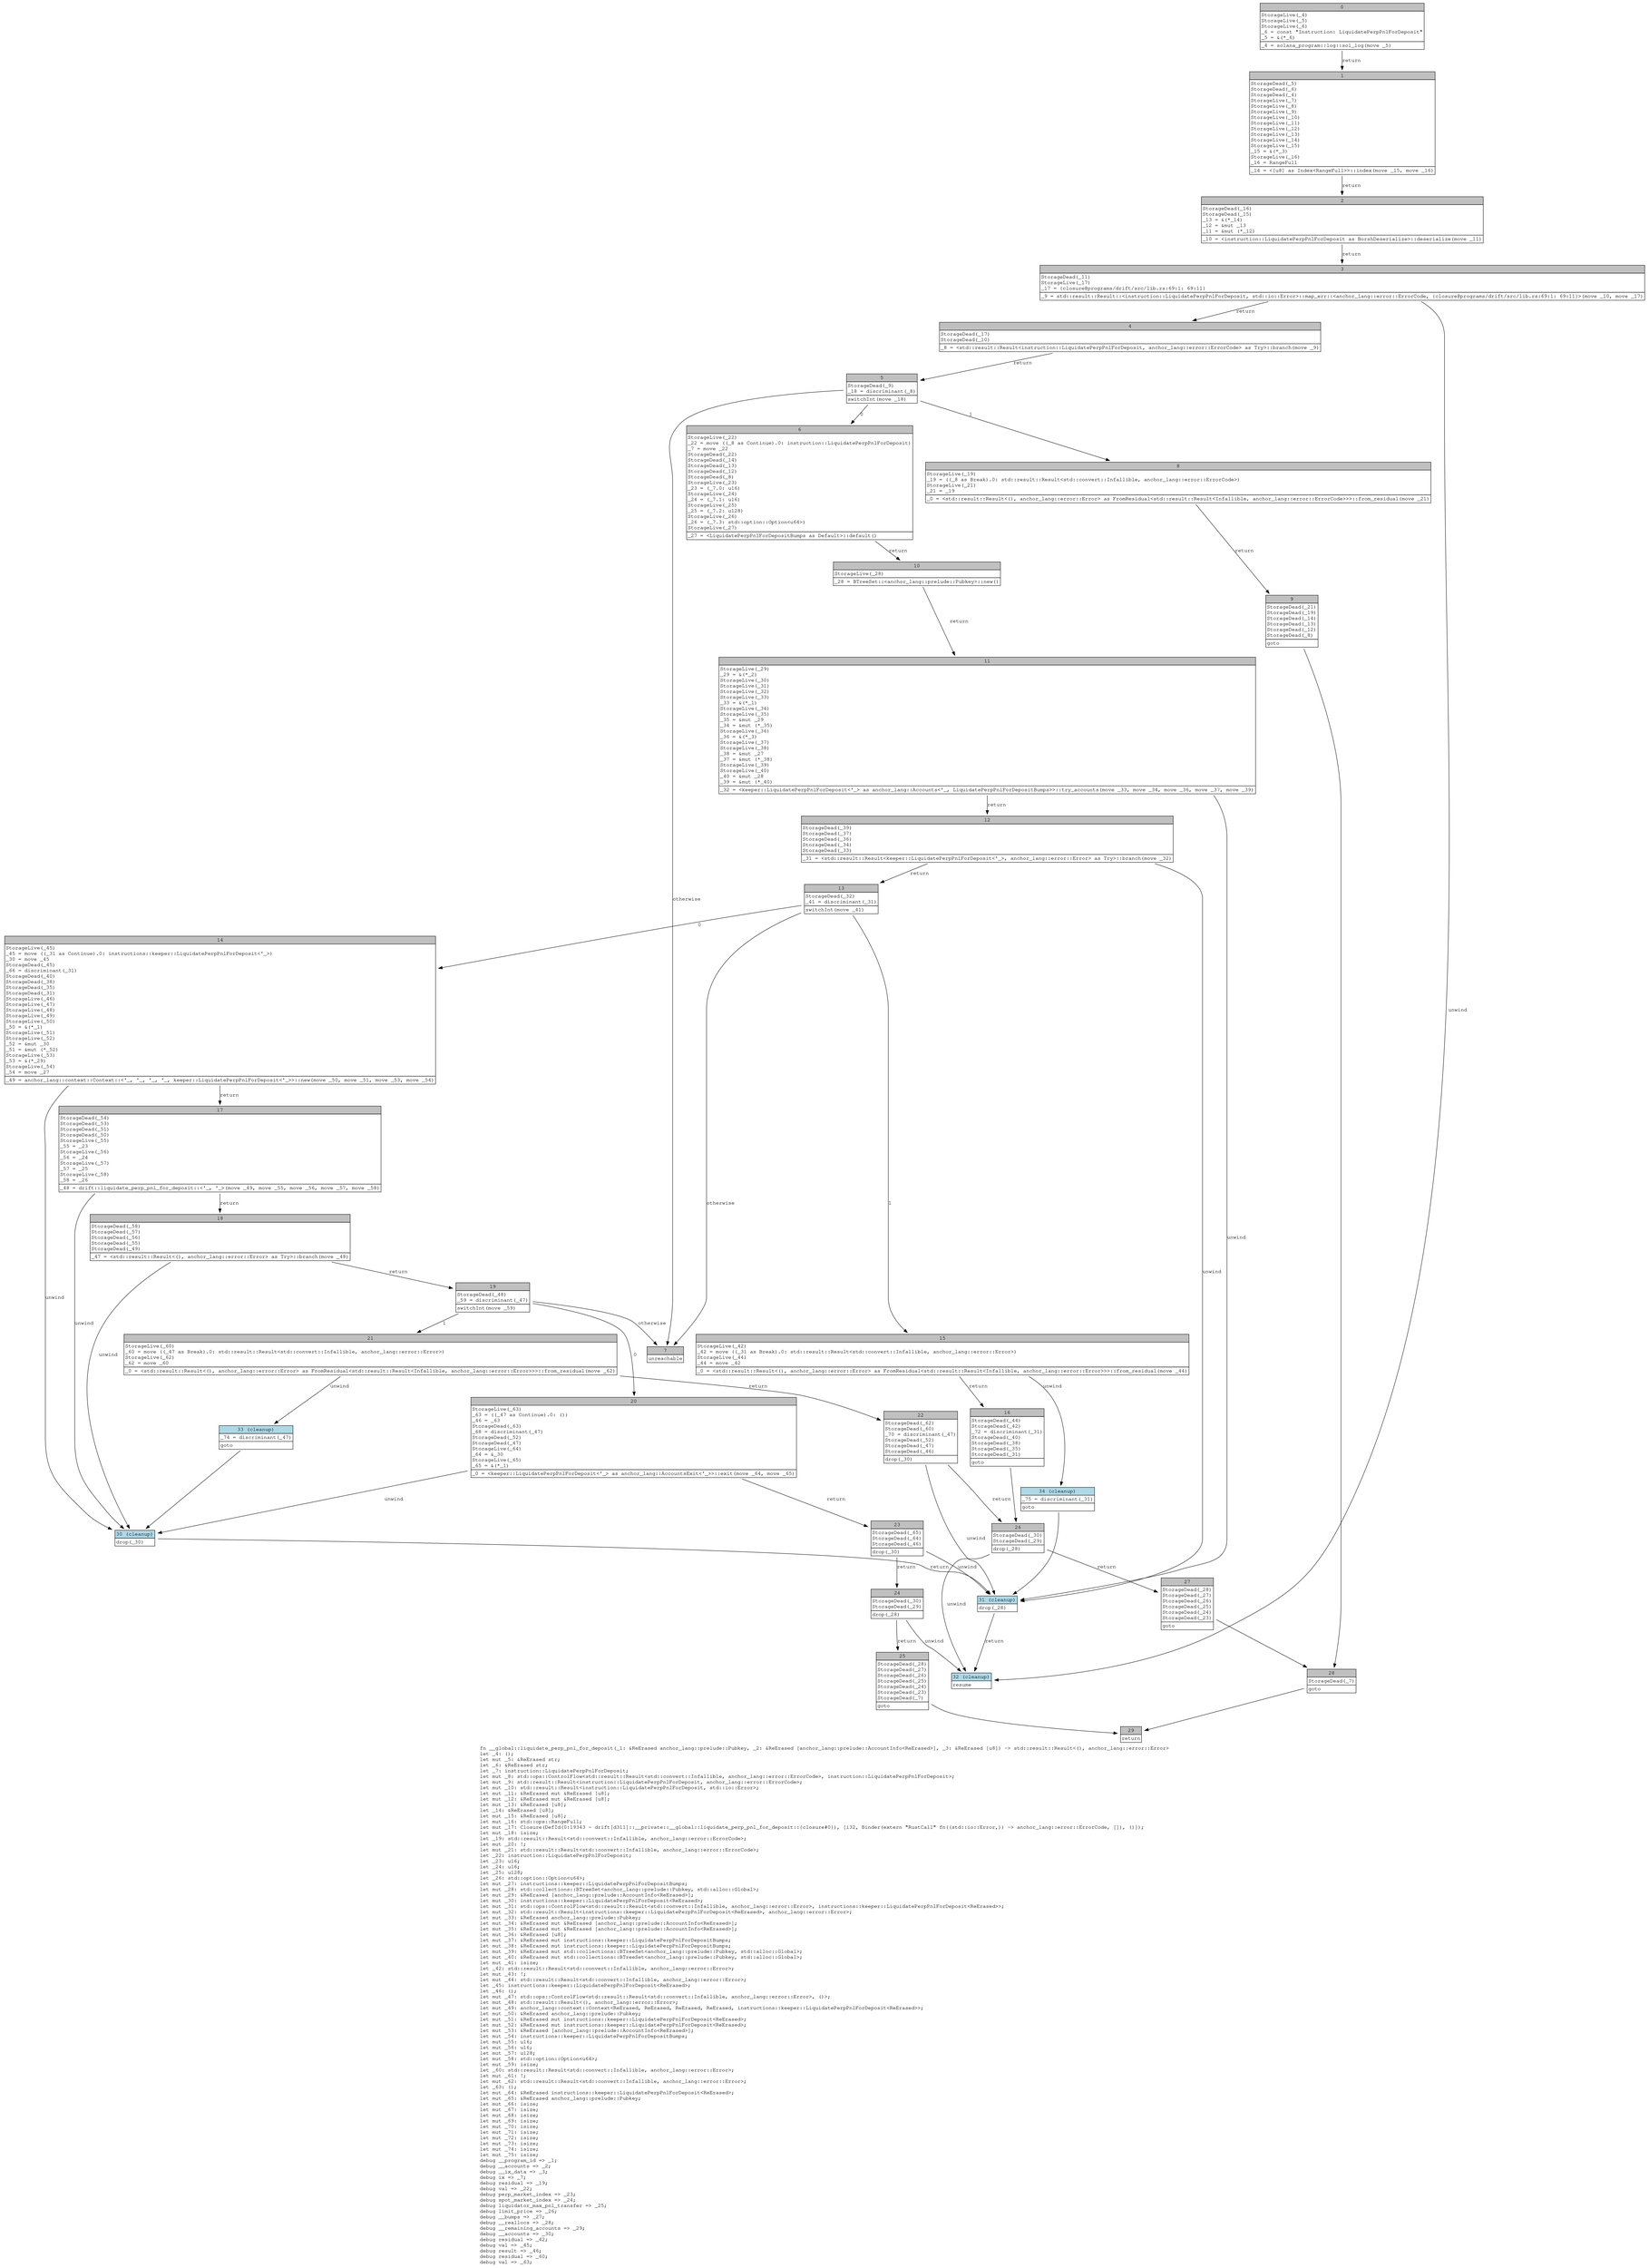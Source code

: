digraph Mir_0_19341 {
    graph [fontname="Courier, monospace"];
    node [fontname="Courier, monospace"];
    edge [fontname="Courier, monospace"];
    label=<fn __global::liquidate_perp_pnl_for_deposit(_1: &amp;ReErased anchor_lang::prelude::Pubkey, _2: &amp;ReErased [anchor_lang::prelude::AccountInfo&lt;ReErased&gt;], _3: &amp;ReErased [u8]) -&gt; std::result::Result&lt;(), anchor_lang::error::Error&gt;<br align="left"/>let _4: ();<br align="left"/>let mut _5: &amp;ReErased str;<br align="left"/>let _6: &amp;ReErased str;<br align="left"/>let _7: instruction::LiquidatePerpPnlForDeposit;<br align="left"/>let mut _8: std::ops::ControlFlow&lt;std::result::Result&lt;std::convert::Infallible, anchor_lang::error::ErrorCode&gt;, instruction::LiquidatePerpPnlForDeposit&gt;;<br align="left"/>let mut _9: std::result::Result&lt;instruction::LiquidatePerpPnlForDeposit, anchor_lang::error::ErrorCode&gt;;<br align="left"/>let mut _10: std::result::Result&lt;instruction::LiquidatePerpPnlForDeposit, std::io::Error&gt;;<br align="left"/>let mut _11: &amp;ReErased mut &amp;ReErased [u8];<br align="left"/>let mut _12: &amp;ReErased mut &amp;ReErased [u8];<br align="left"/>let mut _13: &amp;ReErased [u8];<br align="left"/>let _14: &amp;ReErased [u8];<br align="left"/>let mut _15: &amp;ReErased [u8];<br align="left"/>let mut _16: std::ops::RangeFull;<br align="left"/>let mut _17: Closure(DefId(0:19343 ~ drift[d311]::__private::__global::liquidate_perp_pnl_for_deposit::{closure#0}), [i32, Binder(extern &quot;RustCall&quot; fn((std::io::Error,)) -&gt; anchor_lang::error::ErrorCode, []), ()]);<br align="left"/>let mut _18: isize;<br align="left"/>let _19: std::result::Result&lt;std::convert::Infallible, anchor_lang::error::ErrorCode&gt;;<br align="left"/>let mut _20: !;<br align="left"/>let mut _21: std::result::Result&lt;std::convert::Infallible, anchor_lang::error::ErrorCode&gt;;<br align="left"/>let _22: instruction::LiquidatePerpPnlForDeposit;<br align="left"/>let _23: u16;<br align="left"/>let _24: u16;<br align="left"/>let _25: u128;<br align="left"/>let _26: std::option::Option&lt;u64&gt;;<br align="left"/>let mut _27: instructions::keeper::LiquidatePerpPnlForDepositBumps;<br align="left"/>let mut _28: std::collections::BTreeSet&lt;anchor_lang::prelude::Pubkey, std::alloc::Global&gt;;<br align="left"/>let mut _29: &amp;ReErased [anchor_lang::prelude::AccountInfo&lt;ReErased&gt;];<br align="left"/>let mut _30: instructions::keeper::LiquidatePerpPnlForDeposit&lt;ReErased&gt;;<br align="left"/>let mut _31: std::ops::ControlFlow&lt;std::result::Result&lt;std::convert::Infallible, anchor_lang::error::Error&gt;, instructions::keeper::LiquidatePerpPnlForDeposit&lt;ReErased&gt;&gt;;<br align="left"/>let mut _32: std::result::Result&lt;instructions::keeper::LiquidatePerpPnlForDeposit&lt;ReErased&gt;, anchor_lang::error::Error&gt;;<br align="left"/>let mut _33: &amp;ReErased anchor_lang::prelude::Pubkey;<br align="left"/>let mut _34: &amp;ReErased mut &amp;ReErased [anchor_lang::prelude::AccountInfo&lt;ReErased&gt;];<br align="left"/>let mut _35: &amp;ReErased mut &amp;ReErased [anchor_lang::prelude::AccountInfo&lt;ReErased&gt;];<br align="left"/>let mut _36: &amp;ReErased [u8];<br align="left"/>let mut _37: &amp;ReErased mut instructions::keeper::LiquidatePerpPnlForDepositBumps;<br align="left"/>let mut _38: &amp;ReErased mut instructions::keeper::LiquidatePerpPnlForDepositBumps;<br align="left"/>let mut _39: &amp;ReErased mut std::collections::BTreeSet&lt;anchor_lang::prelude::Pubkey, std::alloc::Global&gt;;<br align="left"/>let mut _40: &amp;ReErased mut std::collections::BTreeSet&lt;anchor_lang::prelude::Pubkey, std::alloc::Global&gt;;<br align="left"/>let mut _41: isize;<br align="left"/>let _42: std::result::Result&lt;std::convert::Infallible, anchor_lang::error::Error&gt;;<br align="left"/>let mut _43: !;<br align="left"/>let mut _44: std::result::Result&lt;std::convert::Infallible, anchor_lang::error::Error&gt;;<br align="left"/>let _45: instructions::keeper::LiquidatePerpPnlForDeposit&lt;ReErased&gt;;<br align="left"/>let _46: ();<br align="left"/>let mut _47: std::ops::ControlFlow&lt;std::result::Result&lt;std::convert::Infallible, anchor_lang::error::Error&gt;, ()&gt;;<br align="left"/>let mut _48: std::result::Result&lt;(), anchor_lang::error::Error&gt;;<br align="left"/>let mut _49: anchor_lang::context::Context&lt;ReErased, ReErased, ReErased, ReErased, instructions::keeper::LiquidatePerpPnlForDeposit&lt;ReErased&gt;&gt;;<br align="left"/>let mut _50: &amp;ReErased anchor_lang::prelude::Pubkey;<br align="left"/>let mut _51: &amp;ReErased mut instructions::keeper::LiquidatePerpPnlForDeposit&lt;ReErased&gt;;<br align="left"/>let mut _52: &amp;ReErased mut instructions::keeper::LiquidatePerpPnlForDeposit&lt;ReErased&gt;;<br align="left"/>let mut _53: &amp;ReErased [anchor_lang::prelude::AccountInfo&lt;ReErased&gt;];<br align="left"/>let mut _54: instructions::keeper::LiquidatePerpPnlForDepositBumps;<br align="left"/>let mut _55: u16;<br align="left"/>let mut _56: u16;<br align="left"/>let mut _57: u128;<br align="left"/>let mut _58: std::option::Option&lt;u64&gt;;<br align="left"/>let mut _59: isize;<br align="left"/>let _60: std::result::Result&lt;std::convert::Infallible, anchor_lang::error::Error&gt;;<br align="left"/>let mut _61: !;<br align="left"/>let mut _62: std::result::Result&lt;std::convert::Infallible, anchor_lang::error::Error&gt;;<br align="left"/>let _63: ();<br align="left"/>let mut _64: &amp;ReErased instructions::keeper::LiquidatePerpPnlForDeposit&lt;ReErased&gt;;<br align="left"/>let mut _65: &amp;ReErased anchor_lang::prelude::Pubkey;<br align="left"/>let mut _66: isize;<br align="left"/>let mut _67: isize;<br align="left"/>let mut _68: isize;<br align="left"/>let mut _69: isize;<br align="left"/>let mut _70: isize;<br align="left"/>let mut _71: isize;<br align="left"/>let mut _72: isize;<br align="left"/>let mut _73: isize;<br align="left"/>let mut _74: isize;<br align="left"/>let mut _75: isize;<br align="left"/>debug __program_id =&gt; _1;<br align="left"/>debug __accounts =&gt; _2;<br align="left"/>debug __ix_data =&gt; _3;<br align="left"/>debug ix =&gt; _7;<br align="left"/>debug residual =&gt; _19;<br align="left"/>debug val =&gt; _22;<br align="left"/>debug perp_market_index =&gt; _23;<br align="left"/>debug spot_market_index =&gt; _24;<br align="left"/>debug liquidator_max_pnl_transfer =&gt; _25;<br align="left"/>debug limit_price =&gt; _26;<br align="left"/>debug __bumps =&gt; _27;<br align="left"/>debug __reallocs =&gt; _28;<br align="left"/>debug __remaining_accounts =&gt; _29;<br align="left"/>debug __accounts =&gt; _30;<br align="left"/>debug residual =&gt; _42;<br align="left"/>debug val =&gt; _45;<br align="left"/>debug result =&gt; _46;<br align="left"/>debug residual =&gt; _60;<br align="left"/>debug val =&gt; _63;<br align="left"/>>;
    bb0__0_19341 [shape="none", label=<<table border="0" cellborder="1" cellspacing="0"><tr><td bgcolor="gray" align="center" colspan="1">0</td></tr><tr><td align="left" balign="left">StorageLive(_4)<br/>StorageLive(_5)<br/>StorageLive(_6)<br/>_6 = const &quot;Instruction: LiquidatePerpPnlForDeposit&quot;<br/>_5 = &amp;(*_6)<br/></td></tr><tr><td align="left">_4 = solana_program::log::sol_log(move _5)</td></tr></table>>];
    bb1__0_19341 [shape="none", label=<<table border="0" cellborder="1" cellspacing="0"><tr><td bgcolor="gray" align="center" colspan="1">1</td></tr><tr><td align="left" balign="left">StorageDead(_5)<br/>StorageDead(_6)<br/>StorageDead(_4)<br/>StorageLive(_7)<br/>StorageLive(_8)<br/>StorageLive(_9)<br/>StorageLive(_10)<br/>StorageLive(_11)<br/>StorageLive(_12)<br/>StorageLive(_13)<br/>StorageLive(_14)<br/>StorageLive(_15)<br/>_15 = &amp;(*_3)<br/>StorageLive(_16)<br/>_16 = RangeFull<br/></td></tr><tr><td align="left">_14 = &lt;[u8] as Index&lt;RangeFull&gt;&gt;::index(move _15, move _16)</td></tr></table>>];
    bb2__0_19341 [shape="none", label=<<table border="0" cellborder="1" cellspacing="0"><tr><td bgcolor="gray" align="center" colspan="1">2</td></tr><tr><td align="left" balign="left">StorageDead(_16)<br/>StorageDead(_15)<br/>_13 = &amp;(*_14)<br/>_12 = &amp;mut _13<br/>_11 = &amp;mut (*_12)<br/></td></tr><tr><td align="left">_10 = &lt;instruction::LiquidatePerpPnlForDeposit as BorshDeserialize&gt;::deserialize(move _11)</td></tr></table>>];
    bb3__0_19341 [shape="none", label=<<table border="0" cellborder="1" cellspacing="0"><tr><td bgcolor="gray" align="center" colspan="1">3</td></tr><tr><td align="left" balign="left">StorageDead(_11)<br/>StorageLive(_17)<br/>_17 = {closure@programs/drift/src/lib.rs:69:1: 69:11}<br/></td></tr><tr><td align="left">_9 = std::result::Result::&lt;instruction::LiquidatePerpPnlForDeposit, std::io::Error&gt;::map_err::&lt;anchor_lang::error::ErrorCode, {closure@programs/drift/src/lib.rs:69:1: 69:11}&gt;(move _10, move _17)</td></tr></table>>];
    bb4__0_19341 [shape="none", label=<<table border="0" cellborder="1" cellspacing="0"><tr><td bgcolor="gray" align="center" colspan="1">4</td></tr><tr><td align="left" balign="left">StorageDead(_17)<br/>StorageDead(_10)<br/></td></tr><tr><td align="left">_8 = &lt;std::result::Result&lt;instruction::LiquidatePerpPnlForDeposit, anchor_lang::error::ErrorCode&gt; as Try&gt;::branch(move _9)</td></tr></table>>];
    bb5__0_19341 [shape="none", label=<<table border="0" cellborder="1" cellspacing="0"><tr><td bgcolor="gray" align="center" colspan="1">5</td></tr><tr><td align="left" balign="left">StorageDead(_9)<br/>_18 = discriminant(_8)<br/></td></tr><tr><td align="left">switchInt(move _18)</td></tr></table>>];
    bb6__0_19341 [shape="none", label=<<table border="0" cellborder="1" cellspacing="0"><tr><td bgcolor="gray" align="center" colspan="1">6</td></tr><tr><td align="left" balign="left">StorageLive(_22)<br/>_22 = move ((_8 as Continue).0: instruction::LiquidatePerpPnlForDeposit)<br/>_7 = move _22<br/>StorageDead(_22)<br/>StorageDead(_14)<br/>StorageDead(_13)<br/>StorageDead(_12)<br/>StorageDead(_8)<br/>StorageLive(_23)<br/>_23 = (_7.0: u16)<br/>StorageLive(_24)<br/>_24 = (_7.1: u16)<br/>StorageLive(_25)<br/>_25 = (_7.2: u128)<br/>StorageLive(_26)<br/>_26 = (_7.3: std::option::Option&lt;u64&gt;)<br/>StorageLive(_27)<br/></td></tr><tr><td align="left">_27 = &lt;LiquidatePerpPnlForDepositBumps as Default&gt;::default()</td></tr></table>>];
    bb7__0_19341 [shape="none", label=<<table border="0" cellborder="1" cellspacing="0"><tr><td bgcolor="gray" align="center" colspan="1">7</td></tr><tr><td align="left">unreachable</td></tr></table>>];
    bb8__0_19341 [shape="none", label=<<table border="0" cellborder="1" cellspacing="0"><tr><td bgcolor="gray" align="center" colspan="1">8</td></tr><tr><td align="left" balign="left">StorageLive(_19)<br/>_19 = ((_8 as Break).0: std::result::Result&lt;std::convert::Infallible, anchor_lang::error::ErrorCode&gt;)<br/>StorageLive(_21)<br/>_21 = _19<br/></td></tr><tr><td align="left">_0 = &lt;std::result::Result&lt;(), anchor_lang::error::Error&gt; as FromResidual&lt;std::result::Result&lt;Infallible, anchor_lang::error::ErrorCode&gt;&gt;&gt;::from_residual(move _21)</td></tr></table>>];
    bb9__0_19341 [shape="none", label=<<table border="0" cellborder="1" cellspacing="0"><tr><td bgcolor="gray" align="center" colspan="1">9</td></tr><tr><td align="left" balign="left">StorageDead(_21)<br/>StorageDead(_19)<br/>StorageDead(_14)<br/>StorageDead(_13)<br/>StorageDead(_12)<br/>StorageDead(_8)<br/></td></tr><tr><td align="left">goto</td></tr></table>>];
    bb10__0_19341 [shape="none", label=<<table border="0" cellborder="1" cellspacing="0"><tr><td bgcolor="gray" align="center" colspan="1">10</td></tr><tr><td align="left" balign="left">StorageLive(_28)<br/></td></tr><tr><td align="left">_28 = BTreeSet::&lt;anchor_lang::prelude::Pubkey&gt;::new()</td></tr></table>>];
    bb11__0_19341 [shape="none", label=<<table border="0" cellborder="1" cellspacing="0"><tr><td bgcolor="gray" align="center" colspan="1">11</td></tr><tr><td align="left" balign="left">StorageLive(_29)<br/>_29 = &amp;(*_2)<br/>StorageLive(_30)<br/>StorageLive(_31)<br/>StorageLive(_32)<br/>StorageLive(_33)<br/>_33 = &amp;(*_1)<br/>StorageLive(_34)<br/>StorageLive(_35)<br/>_35 = &amp;mut _29<br/>_34 = &amp;mut (*_35)<br/>StorageLive(_36)<br/>_36 = &amp;(*_3)<br/>StorageLive(_37)<br/>StorageLive(_38)<br/>_38 = &amp;mut _27<br/>_37 = &amp;mut (*_38)<br/>StorageLive(_39)<br/>StorageLive(_40)<br/>_40 = &amp;mut _28<br/>_39 = &amp;mut (*_40)<br/></td></tr><tr><td align="left">_32 = &lt;keeper::LiquidatePerpPnlForDeposit&lt;'_&gt; as anchor_lang::Accounts&lt;'_, LiquidatePerpPnlForDepositBumps&gt;&gt;::try_accounts(move _33, move _34, move _36, move _37, move _39)</td></tr></table>>];
    bb12__0_19341 [shape="none", label=<<table border="0" cellborder="1" cellspacing="0"><tr><td bgcolor="gray" align="center" colspan="1">12</td></tr><tr><td align="left" balign="left">StorageDead(_39)<br/>StorageDead(_37)<br/>StorageDead(_36)<br/>StorageDead(_34)<br/>StorageDead(_33)<br/></td></tr><tr><td align="left">_31 = &lt;std::result::Result&lt;keeper::LiquidatePerpPnlForDeposit&lt;'_&gt;, anchor_lang::error::Error&gt; as Try&gt;::branch(move _32)</td></tr></table>>];
    bb13__0_19341 [shape="none", label=<<table border="0" cellborder="1" cellspacing="0"><tr><td bgcolor="gray" align="center" colspan="1">13</td></tr><tr><td align="left" balign="left">StorageDead(_32)<br/>_41 = discriminant(_31)<br/></td></tr><tr><td align="left">switchInt(move _41)</td></tr></table>>];
    bb14__0_19341 [shape="none", label=<<table border="0" cellborder="1" cellspacing="0"><tr><td bgcolor="gray" align="center" colspan="1">14</td></tr><tr><td align="left" balign="left">StorageLive(_45)<br/>_45 = move ((_31 as Continue).0: instructions::keeper::LiquidatePerpPnlForDeposit&lt;'_&gt;)<br/>_30 = move _45<br/>StorageDead(_45)<br/>_66 = discriminant(_31)<br/>StorageDead(_40)<br/>StorageDead(_38)<br/>StorageDead(_35)<br/>StorageDead(_31)<br/>StorageLive(_46)<br/>StorageLive(_47)<br/>StorageLive(_48)<br/>StorageLive(_49)<br/>StorageLive(_50)<br/>_50 = &amp;(*_1)<br/>StorageLive(_51)<br/>StorageLive(_52)<br/>_52 = &amp;mut _30<br/>_51 = &amp;mut (*_52)<br/>StorageLive(_53)<br/>_53 = &amp;(*_29)<br/>StorageLive(_54)<br/>_54 = move _27<br/></td></tr><tr><td align="left">_49 = anchor_lang::context::Context::&lt;'_, '_, '_, '_, keeper::LiquidatePerpPnlForDeposit&lt;'_&gt;&gt;::new(move _50, move _51, move _53, move _54)</td></tr></table>>];
    bb15__0_19341 [shape="none", label=<<table border="0" cellborder="1" cellspacing="0"><tr><td bgcolor="gray" align="center" colspan="1">15</td></tr><tr><td align="left" balign="left">StorageLive(_42)<br/>_42 = move ((_31 as Break).0: std::result::Result&lt;std::convert::Infallible, anchor_lang::error::Error&gt;)<br/>StorageLive(_44)<br/>_44 = move _42<br/></td></tr><tr><td align="left">_0 = &lt;std::result::Result&lt;(), anchor_lang::error::Error&gt; as FromResidual&lt;std::result::Result&lt;Infallible, anchor_lang::error::Error&gt;&gt;&gt;::from_residual(move _44)</td></tr></table>>];
    bb16__0_19341 [shape="none", label=<<table border="0" cellborder="1" cellspacing="0"><tr><td bgcolor="gray" align="center" colspan="1">16</td></tr><tr><td align="left" balign="left">StorageDead(_44)<br/>StorageDead(_42)<br/>_72 = discriminant(_31)<br/>StorageDead(_40)<br/>StorageDead(_38)<br/>StorageDead(_35)<br/>StorageDead(_31)<br/></td></tr><tr><td align="left">goto</td></tr></table>>];
    bb17__0_19341 [shape="none", label=<<table border="0" cellborder="1" cellspacing="0"><tr><td bgcolor="gray" align="center" colspan="1">17</td></tr><tr><td align="left" balign="left">StorageDead(_54)<br/>StorageDead(_53)<br/>StorageDead(_51)<br/>StorageDead(_50)<br/>StorageLive(_55)<br/>_55 = _23<br/>StorageLive(_56)<br/>_56 = _24<br/>StorageLive(_57)<br/>_57 = _25<br/>StorageLive(_58)<br/>_58 = _26<br/></td></tr><tr><td align="left">_48 = drift::liquidate_perp_pnl_for_deposit::&lt;'_, '_&gt;(move _49, move _55, move _56, move _57, move _58)</td></tr></table>>];
    bb18__0_19341 [shape="none", label=<<table border="0" cellborder="1" cellspacing="0"><tr><td bgcolor="gray" align="center" colspan="1">18</td></tr><tr><td align="left" balign="left">StorageDead(_58)<br/>StorageDead(_57)<br/>StorageDead(_56)<br/>StorageDead(_55)<br/>StorageDead(_49)<br/></td></tr><tr><td align="left">_47 = &lt;std::result::Result&lt;(), anchor_lang::error::Error&gt; as Try&gt;::branch(move _48)</td></tr></table>>];
    bb19__0_19341 [shape="none", label=<<table border="0" cellborder="1" cellspacing="0"><tr><td bgcolor="gray" align="center" colspan="1">19</td></tr><tr><td align="left" balign="left">StorageDead(_48)<br/>_59 = discriminant(_47)<br/></td></tr><tr><td align="left">switchInt(move _59)</td></tr></table>>];
    bb20__0_19341 [shape="none", label=<<table border="0" cellborder="1" cellspacing="0"><tr><td bgcolor="gray" align="center" colspan="1">20</td></tr><tr><td align="left" balign="left">StorageLive(_63)<br/>_63 = ((_47 as Continue).0: ())<br/>_46 = _63<br/>StorageDead(_63)<br/>_68 = discriminant(_47)<br/>StorageDead(_52)<br/>StorageDead(_47)<br/>StorageLive(_64)<br/>_64 = &amp;_30<br/>StorageLive(_65)<br/>_65 = &amp;(*_1)<br/></td></tr><tr><td align="left">_0 = &lt;keeper::LiquidatePerpPnlForDeposit&lt;'_&gt; as anchor_lang::AccountsExit&lt;'_&gt;&gt;::exit(move _64, move _65)</td></tr></table>>];
    bb21__0_19341 [shape="none", label=<<table border="0" cellborder="1" cellspacing="0"><tr><td bgcolor="gray" align="center" colspan="1">21</td></tr><tr><td align="left" balign="left">StorageLive(_60)<br/>_60 = move ((_47 as Break).0: std::result::Result&lt;std::convert::Infallible, anchor_lang::error::Error&gt;)<br/>StorageLive(_62)<br/>_62 = move _60<br/></td></tr><tr><td align="left">_0 = &lt;std::result::Result&lt;(), anchor_lang::error::Error&gt; as FromResidual&lt;std::result::Result&lt;Infallible, anchor_lang::error::Error&gt;&gt;&gt;::from_residual(move _62)</td></tr></table>>];
    bb22__0_19341 [shape="none", label=<<table border="0" cellborder="1" cellspacing="0"><tr><td bgcolor="gray" align="center" colspan="1">22</td></tr><tr><td align="left" balign="left">StorageDead(_62)<br/>StorageDead(_60)<br/>_70 = discriminant(_47)<br/>StorageDead(_52)<br/>StorageDead(_47)<br/>StorageDead(_46)<br/></td></tr><tr><td align="left">drop(_30)</td></tr></table>>];
    bb23__0_19341 [shape="none", label=<<table border="0" cellborder="1" cellspacing="0"><tr><td bgcolor="gray" align="center" colspan="1">23</td></tr><tr><td align="left" balign="left">StorageDead(_65)<br/>StorageDead(_64)<br/>StorageDead(_46)<br/></td></tr><tr><td align="left">drop(_30)</td></tr></table>>];
    bb24__0_19341 [shape="none", label=<<table border="0" cellborder="1" cellspacing="0"><tr><td bgcolor="gray" align="center" colspan="1">24</td></tr><tr><td align="left" balign="left">StorageDead(_30)<br/>StorageDead(_29)<br/></td></tr><tr><td align="left">drop(_28)</td></tr></table>>];
    bb25__0_19341 [shape="none", label=<<table border="0" cellborder="1" cellspacing="0"><tr><td bgcolor="gray" align="center" colspan="1">25</td></tr><tr><td align="left" balign="left">StorageDead(_28)<br/>StorageDead(_27)<br/>StorageDead(_26)<br/>StorageDead(_25)<br/>StorageDead(_24)<br/>StorageDead(_23)<br/>StorageDead(_7)<br/></td></tr><tr><td align="left">goto</td></tr></table>>];
    bb26__0_19341 [shape="none", label=<<table border="0" cellborder="1" cellspacing="0"><tr><td bgcolor="gray" align="center" colspan="1">26</td></tr><tr><td align="left" balign="left">StorageDead(_30)<br/>StorageDead(_29)<br/></td></tr><tr><td align="left">drop(_28)</td></tr></table>>];
    bb27__0_19341 [shape="none", label=<<table border="0" cellborder="1" cellspacing="0"><tr><td bgcolor="gray" align="center" colspan="1">27</td></tr><tr><td align="left" balign="left">StorageDead(_28)<br/>StorageDead(_27)<br/>StorageDead(_26)<br/>StorageDead(_25)<br/>StorageDead(_24)<br/>StorageDead(_23)<br/></td></tr><tr><td align="left">goto</td></tr></table>>];
    bb28__0_19341 [shape="none", label=<<table border="0" cellborder="1" cellspacing="0"><tr><td bgcolor="gray" align="center" colspan="1">28</td></tr><tr><td align="left" balign="left">StorageDead(_7)<br/></td></tr><tr><td align="left">goto</td></tr></table>>];
    bb29__0_19341 [shape="none", label=<<table border="0" cellborder="1" cellspacing="0"><tr><td bgcolor="gray" align="center" colspan="1">29</td></tr><tr><td align="left">return</td></tr></table>>];
    bb30__0_19341 [shape="none", label=<<table border="0" cellborder="1" cellspacing="0"><tr><td bgcolor="lightblue" align="center" colspan="1">30 (cleanup)</td></tr><tr><td align="left">drop(_30)</td></tr></table>>];
    bb31__0_19341 [shape="none", label=<<table border="0" cellborder="1" cellspacing="0"><tr><td bgcolor="lightblue" align="center" colspan="1">31 (cleanup)</td></tr><tr><td align="left">drop(_28)</td></tr></table>>];
    bb32__0_19341 [shape="none", label=<<table border="0" cellborder="1" cellspacing="0"><tr><td bgcolor="lightblue" align="center" colspan="1">32 (cleanup)</td></tr><tr><td align="left">resume</td></tr></table>>];
    bb33__0_19341 [shape="none", label=<<table border="0" cellborder="1" cellspacing="0"><tr><td bgcolor="lightblue" align="center" colspan="1">33 (cleanup)</td></tr><tr><td align="left" balign="left">_74 = discriminant(_47)<br/></td></tr><tr><td align="left">goto</td></tr></table>>];
    bb34__0_19341 [shape="none", label=<<table border="0" cellborder="1" cellspacing="0"><tr><td bgcolor="lightblue" align="center" colspan="1">34 (cleanup)</td></tr><tr><td align="left" balign="left">_75 = discriminant(_31)<br/></td></tr><tr><td align="left">goto</td></tr></table>>];
    bb0__0_19341 -> bb1__0_19341 [label="return"];
    bb1__0_19341 -> bb2__0_19341 [label="return"];
    bb2__0_19341 -> bb3__0_19341 [label="return"];
    bb3__0_19341 -> bb4__0_19341 [label="return"];
    bb3__0_19341 -> bb32__0_19341 [label="unwind"];
    bb4__0_19341 -> bb5__0_19341 [label="return"];
    bb5__0_19341 -> bb6__0_19341 [label="0"];
    bb5__0_19341 -> bb8__0_19341 [label="1"];
    bb5__0_19341 -> bb7__0_19341 [label="otherwise"];
    bb6__0_19341 -> bb10__0_19341 [label="return"];
    bb8__0_19341 -> bb9__0_19341 [label="return"];
    bb9__0_19341 -> bb28__0_19341 [label=""];
    bb10__0_19341 -> bb11__0_19341 [label="return"];
    bb11__0_19341 -> bb12__0_19341 [label="return"];
    bb11__0_19341 -> bb31__0_19341 [label="unwind"];
    bb12__0_19341 -> bb13__0_19341 [label="return"];
    bb12__0_19341 -> bb31__0_19341 [label="unwind"];
    bb13__0_19341 -> bb14__0_19341 [label="0"];
    bb13__0_19341 -> bb15__0_19341 [label="1"];
    bb13__0_19341 -> bb7__0_19341 [label="otherwise"];
    bb14__0_19341 -> bb17__0_19341 [label="return"];
    bb14__0_19341 -> bb30__0_19341 [label="unwind"];
    bb15__0_19341 -> bb16__0_19341 [label="return"];
    bb15__0_19341 -> bb34__0_19341 [label="unwind"];
    bb16__0_19341 -> bb26__0_19341 [label=""];
    bb17__0_19341 -> bb18__0_19341 [label="return"];
    bb17__0_19341 -> bb30__0_19341 [label="unwind"];
    bb18__0_19341 -> bb19__0_19341 [label="return"];
    bb18__0_19341 -> bb30__0_19341 [label="unwind"];
    bb19__0_19341 -> bb20__0_19341 [label="0"];
    bb19__0_19341 -> bb21__0_19341 [label="1"];
    bb19__0_19341 -> bb7__0_19341 [label="otherwise"];
    bb20__0_19341 -> bb23__0_19341 [label="return"];
    bb20__0_19341 -> bb30__0_19341 [label="unwind"];
    bb21__0_19341 -> bb22__0_19341 [label="return"];
    bb21__0_19341 -> bb33__0_19341 [label="unwind"];
    bb22__0_19341 -> bb26__0_19341 [label="return"];
    bb22__0_19341 -> bb31__0_19341 [label="unwind"];
    bb23__0_19341 -> bb24__0_19341 [label="return"];
    bb23__0_19341 -> bb31__0_19341 [label="unwind"];
    bb24__0_19341 -> bb25__0_19341 [label="return"];
    bb24__0_19341 -> bb32__0_19341 [label="unwind"];
    bb25__0_19341 -> bb29__0_19341 [label=""];
    bb26__0_19341 -> bb27__0_19341 [label="return"];
    bb26__0_19341 -> bb32__0_19341 [label="unwind"];
    bb27__0_19341 -> bb28__0_19341 [label=""];
    bb28__0_19341 -> bb29__0_19341 [label=""];
    bb30__0_19341 -> bb31__0_19341 [label="return"];
    bb31__0_19341 -> bb32__0_19341 [label="return"];
    bb33__0_19341 -> bb30__0_19341 [label=""];
    bb34__0_19341 -> bb31__0_19341 [label=""];
}
